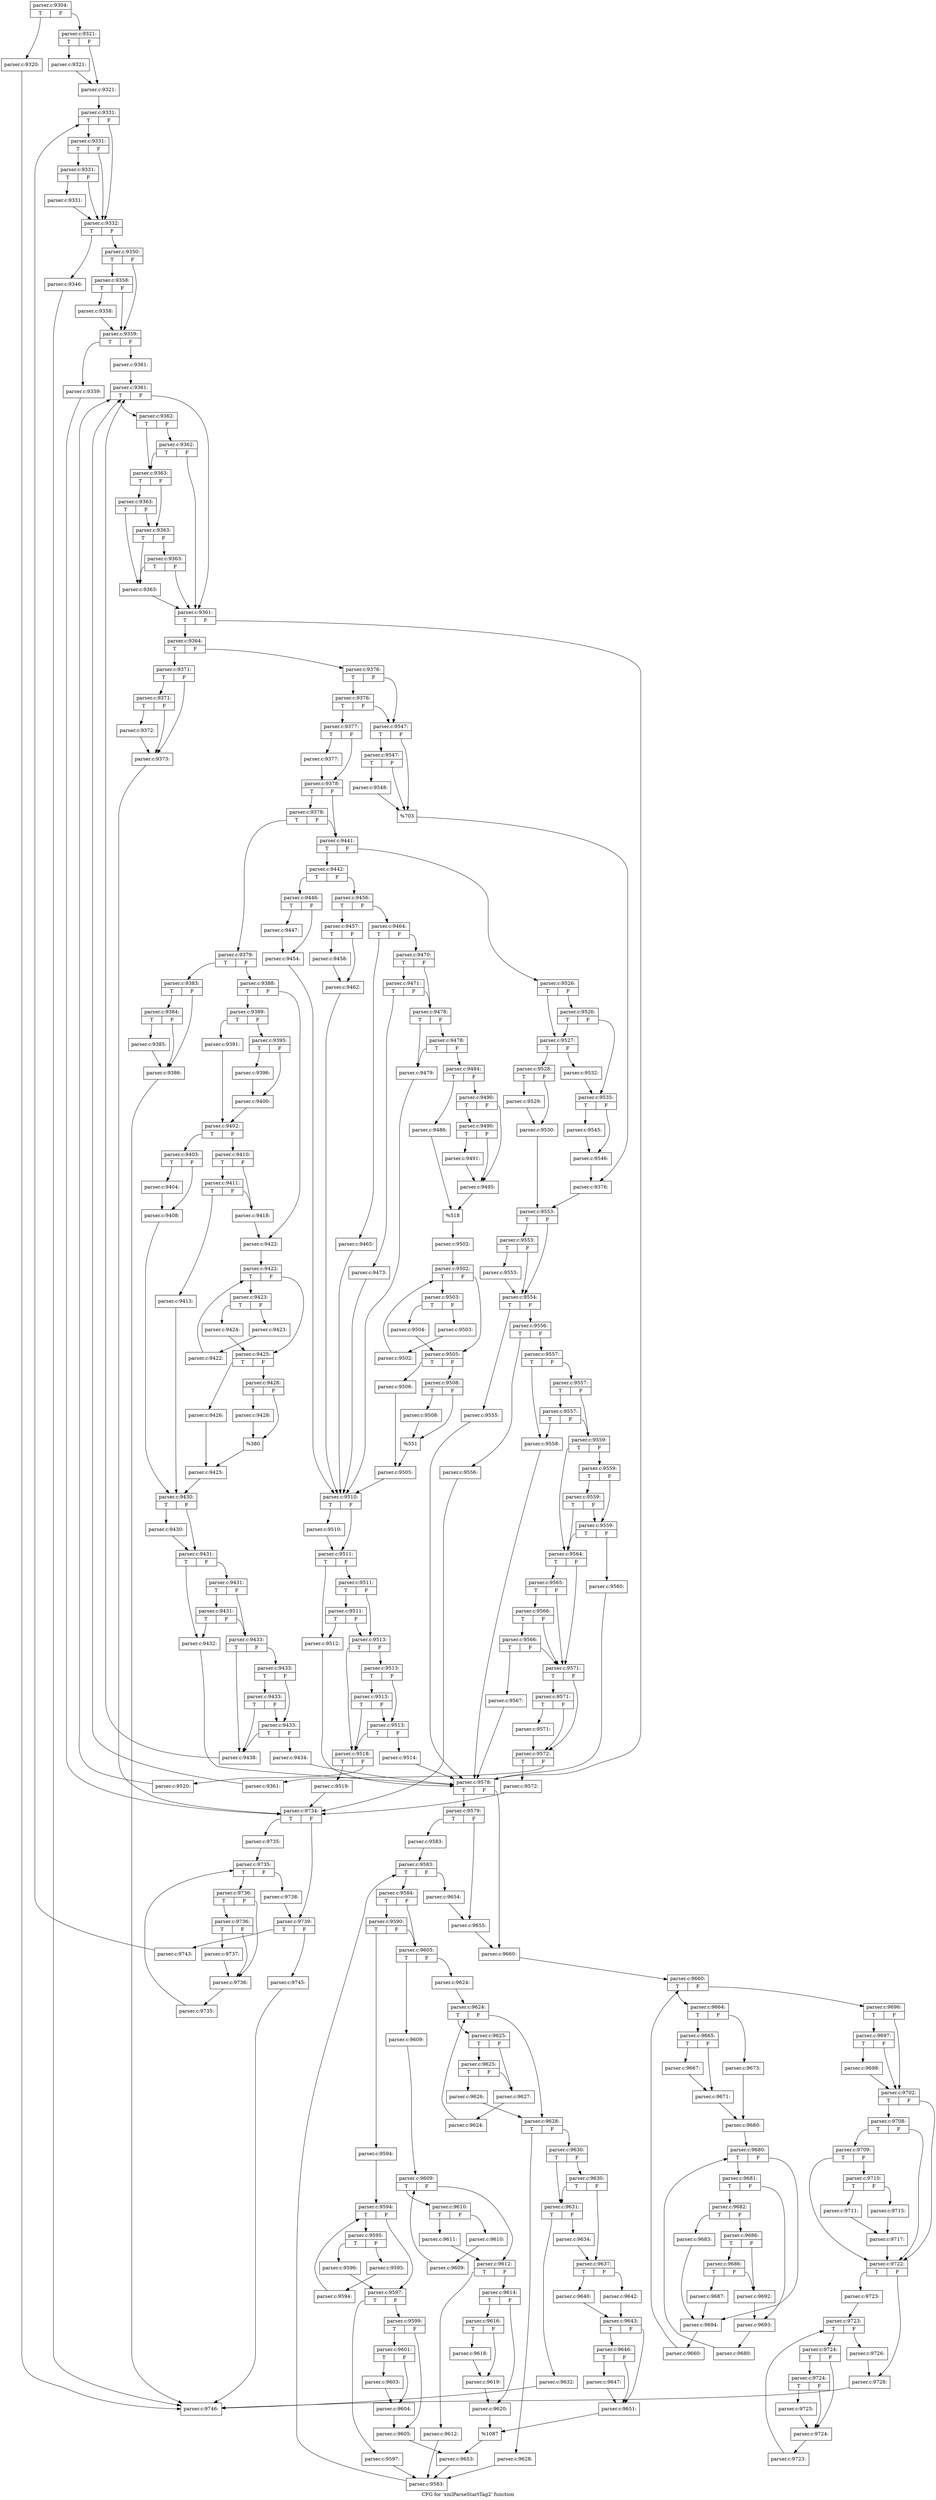 digraph "CFG for 'xmlParseStartTag2' function" {
	label="CFG for 'xmlParseStartTag2' function";

	Node0x4c728c0 [shape=record,label="{parser.c:9304:|{<s0>T|<s1>F}}"];
	Node0x4c728c0:s0 -> Node0x4c7abd0;
	Node0x4c728c0:s1 -> Node0x4c7ac20;
	Node0x4c7abd0 [shape=record,label="{parser.c:9320:}"];
	Node0x4c7abd0 -> Node0x4c76090;
	Node0x4c7ac20 [shape=record,label="{parser.c:9321:|{<s0>T|<s1>F}}"];
	Node0x4c7ac20:s0 -> Node0x4c7bcb0;
	Node0x4c7ac20:s1 -> Node0x4c7bd00;
	Node0x4c7bcb0 [shape=record,label="{parser.c:9321:}"];
	Node0x4c7bcb0 -> Node0x4c7bd00;
	Node0x4c7bd00 [shape=record,label="{parser.c:9321:}"];
	Node0x4c7bd00 -> Node0x4c7cc20;
	Node0x4c7cc20 [shape=record,label="{parser.c:9331:|{<s0>T|<s1>F}}"];
	Node0x4c7cc20:s0 -> Node0x4c7ce60;
	Node0x4c7cc20:s1 -> Node0x4c7cd90;
	Node0x4c7ce60 [shape=record,label="{parser.c:9331:|{<s0>T|<s1>F}}"];
	Node0x4c7ce60:s0 -> Node0x4c7cde0;
	Node0x4c7ce60:s1 -> Node0x4c7cd90;
	Node0x4c7cde0 [shape=record,label="{parser.c:9331:|{<s0>T|<s1>F}}"];
	Node0x4c7cde0:s0 -> Node0x4c7cd40;
	Node0x4c7cde0:s1 -> Node0x4c7cd90;
	Node0x4c7cd40 [shape=record,label="{parser.c:9331:}"];
	Node0x4c7cd40 -> Node0x4c7cd90;
	Node0x4c7cd90 [shape=record,label="{parser.c:9332:|{<s0>T|<s1>F}}"];
	Node0x4c7cd90:s0 -> Node0x4c80550;
	Node0x4c7cd90:s1 -> Node0x4c80880;
	Node0x4c80550 [shape=record,label="{parser.c:9346:}"];
	Node0x4c80550 -> Node0x4c76090;
	Node0x4c80880 [shape=record,label="{parser.c:9350:|{<s0>T|<s1>F}}"];
	Node0x4c80880:s0 -> Node0x4c81ae0;
	Node0x4c80880:s1 -> Node0x4c81a90;
	Node0x4c81ae0 [shape=record,label="{parser.c:9358:|{<s0>T|<s1>F}}"];
	Node0x4c81ae0:s0 -> Node0x4c81a40;
	Node0x4c81ae0:s1 -> Node0x4c81a90;
	Node0x4c81a40 [shape=record,label="{parser.c:9358:}"];
	Node0x4c81a40 -> Node0x4c81a90;
	Node0x4c81a90 [shape=record,label="{parser.c:9359:|{<s0>T|<s1>F}}"];
	Node0x4c81a90:s0 -> Node0x4c82690;
	Node0x4c81a90:s1 -> Node0x4c826e0;
	Node0x4c82690 [shape=record,label="{parser.c:9359:}"];
	Node0x4c82690 -> Node0x4c82c80;
	Node0x4c826e0 [shape=record,label="{parser.c:9361:}"];
	Node0x4c826e0 -> Node0x4c82d30;
	Node0x4c82d30 [shape=record,label="{parser.c:9361:|{<s0>T|<s1>F}}"];
	Node0x4c82d30:s0 -> Node0x4c830b0;
	Node0x4c82d30:s1 -> Node0x4c82f90;
	Node0x4c830b0 [shape=record,label="{parser.c:9362:|{<s0>T|<s1>F}}"];
	Node0x4c830b0:s0 -> Node0x4c83030;
	Node0x4c830b0:s1 -> Node0x4c835d0;
	Node0x4c835d0 [shape=record,label="{parser.c:9362:|{<s0>T|<s1>F}}"];
	Node0x4c835d0:s0 -> Node0x4c83030;
	Node0x4c835d0:s1 -> Node0x4c82f90;
	Node0x4c83030 [shape=record,label="{parser.c:9363:|{<s0>T|<s1>F}}"];
	Node0x4c83030:s0 -> Node0x4c840b0;
	Node0x4c83030:s1 -> Node0x4c84060;
	Node0x4c840b0 [shape=record,label="{parser.c:9363:|{<s0>T|<s1>F}}"];
	Node0x4c840b0:s0 -> Node0x4c82fe0;
	Node0x4c840b0:s1 -> Node0x4c84060;
	Node0x4c84060 [shape=record,label="{parser.c:9363:|{<s0>T|<s1>F}}"];
	Node0x4c84060:s0 -> Node0x4c82fe0;
	Node0x4c84060:s1 -> Node0x4c83fe0;
	Node0x4c83fe0 [shape=record,label="{parser.c:9363:|{<s0>T|<s1>F}}"];
	Node0x4c83fe0:s0 -> Node0x4c82fe0;
	Node0x4c83fe0:s1 -> Node0x4c82f90;
	Node0x4c82fe0 [shape=record,label="{parser.c:9363:}"];
	Node0x4c82fe0 -> Node0x4c82f90;
	Node0x4c82f90 [shape=record,label="{parser.c:9361:|{<s0>T|<s1>F}}"];
	Node0x4c82f90:s0 -> Node0x4c851c0;
	Node0x4c82f90:s1 -> Node0x4c82f10;
	Node0x4c851c0 [shape=record,label="{parser.c:9364:|{<s0>T|<s1>F}}"];
	Node0x4c851c0:s0 -> Node0x4c872a0;
	Node0x4c851c0:s1 -> Node0x4c87250;
	Node0x4c872a0 [shape=record,label="{parser.c:9371:|{<s0>T|<s1>F}}"];
	Node0x4c872a0:s0 -> Node0x4c87a20;
	Node0x4c872a0:s1 -> Node0x4c879d0;
	Node0x4c87a20 [shape=record,label="{parser.c:9371:|{<s0>T|<s1>F}}"];
	Node0x4c87a20:s0 -> Node0x4c87980;
	Node0x4c87a20:s1 -> Node0x4c879d0;
	Node0x4c87980 [shape=record,label="{parser.c:9372:}"];
	Node0x4c87980 -> Node0x4c879d0;
	Node0x4c879d0 [shape=record,label="{parser.c:9373:}"];
	Node0x4c879d0 -> Node0x4c82c80;
	Node0x4c87250 [shape=record,label="{parser.c:9376:|{<s0>T|<s1>F}}"];
	Node0x4c87250:s0 -> Node0x4c884a0;
	Node0x4c87250:s1 -> Node0x4c88450;
	Node0x4c884a0 [shape=record,label="{parser.c:9376:|{<s0>T|<s1>F}}"];
	Node0x4c884a0:s0 -> Node0x4c883b0;
	Node0x4c884a0:s1 -> Node0x4c88450;
	Node0x4c883b0 [shape=record,label="{parser.c:9377:|{<s0>T|<s1>F}}"];
	Node0x4c883b0:s0 -> Node0x4c88a10;
	Node0x4c883b0:s1 -> Node0x4c88a60;
	Node0x4c88a10 [shape=record,label="{parser.c:9377:}"];
	Node0x4c88a10 -> Node0x4c88a60;
	Node0x4c88a60 [shape=record,label="{parser.c:9378:|{<s0>T|<s1>F}}"];
	Node0x4c88a60:s0 -> Node0x4c89010;
	Node0x4c88a60:s1 -> Node0x4c88fc0;
	Node0x4c89010 [shape=record,label="{parser.c:9378:|{<s0>T|<s1>F}}"];
	Node0x4c89010:s0 -> Node0x4c88f70;
	Node0x4c89010:s1 -> Node0x4c88fc0;
	Node0x4c88f70 [shape=record,label="{parser.c:9379:|{<s0>T|<s1>F}}"];
	Node0x4c88f70:s0 -> Node0x4c8a030;
	Node0x4c88f70:s1 -> Node0x4c8a080;
	Node0x4c8a030 [shape=record,label="{parser.c:9383:|{<s0>T|<s1>F}}"];
	Node0x4c8a030:s0 -> Node0x4c8a730;
	Node0x4c8a030:s1 -> Node0x4c8a6e0;
	Node0x4c8a730 [shape=record,label="{parser.c:9384:|{<s0>T|<s1>F}}"];
	Node0x4c8a730:s0 -> Node0x4c8a690;
	Node0x4c8a730:s1 -> Node0x4c8a6e0;
	Node0x4c8a690 [shape=record,label="{parser.c:9385:}"];
	Node0x4c8a690 -> Node0x4c8a6e0;
	Node0x4c8a6e0 [shape=record,label="{parser.c:9386:}"];
	Node0x4c8a6e0 -> Node0x4c76090;
	Node0x4c8a080 [shape=record,label="{parser.c:9388:|{<s0>T|<s1>F}}"];
	Node0x4c8a080:s0 -> Node0x4c8b050;
	Node0x4c8a080:s1 -> Node0x4c8b0a0;
	Node0x4c8b050 [shape=record,label="{parser.c:9389:|{<s0>T|<s1>F}}"];
	Node0x4c8b050:s0 -> Node0x4c8b6d0;
	Node0x4c8b050:s1 -> Node0x4c8b770;
	Node0x4c8b6d0 [shape=record,label="{parser.c:9391:}"];
	Node0x4c8b6d0 -> Node0x4c8b720;
	Node0x4c8b770 [shape=record,label="{parser.c:9395:|{<s0>T|<s1>F}}"];
	Node0x4c8b770:s0 -> Node0x4c8bf80;
	Node0x4c8b770:s1 -> Node0x4c8bfd0;
	Node0x4c8bf80 [shape=record,label="{parser.c:9396:}"];
	Node0x4c8bf80 -> Node0x4c8bfd0;
	Node0x4c8bfd0 [shape=record,label="{parser.c:9400:}"];
	Node0x4c8bfd0 -> Node0x4c8b720;
	Node0x4c8b720 [shape=record,label="{parser.c:9402:|{<s0>T|<s1>F}}"];
	Node0x4c8b720:s0 -> Node0x4c86f70;
	Node0x4c8b720:s1 -> Node0x4c8cba0;
	Node0x4c86f70 [shape=record,label="{parser.c:9403:|{<s0>T|<s1>F}}"];
	Node0x4c86f70:s0 -> Node0x4c8ced0;
	Node0x4c86f70:s1 -> Node0x4c8d700;
	Node0x4c8ced0 [shape=record,label="{parser.c:9404:}"];
	Node0x4c8ced0 -> Node0x4c8d700;
	Node0x4c8d700 [shape=record,label="{parser.c:9408:}"];
	Node0x4c8d700 -> Node0x4c8a1c0;
	Node0x4c8cba0 [shape=record,label="{parser.c:9410:|{<s0>T|<s1>F}}"];
	Node0x4c8cba0:s0 -> Node0x4c8ca70;
	Node0x4c8cba0:s1 -> Node0x4c8cce0;
	Node0x4c8ca70 [shape=record,label="{parser.c:9411:|{<s0>T|<s1>F}}"];
	Node0x4c8ca70:s0 -> Node0x4c8cc90;
	Node0x4c8ca70:s1 -> Node0x4c8cce0;
	Node0x4c8cc90 [shape=record,label="{parser.c:9413:}"];
	Node0x4c8cc90 -> Node0x4c8a1c0;
	Node0x4c8cce0 [shape=record,label="{parser.c:9418:}"];
	Node0x4c8cce0 -> Node0x4c8b0a0;
	Node0x4c8b0a0 [shape=record,label="{parser.c:9422:}"];
	Node0x4c8b0a0 -> Node0x4c8ef50;
	Node0x4c8ef50 [shape=record,label="{parser.c:9422:|{<s0>T|<s1>F}}"];
	Node0x4c8ef50:s0 -> Node0x4c8f230;
	Node0x4c8ef50:s1 -> Node0x4c8edb0;
	Node0x4c8f230 [shape=record,label="{parser.c:9423:|{<s0>T|<s1>F}}"];
	Node0x4c8f230:s0 -> Node0x4c8f560;
	Node0x4c8f230:s1 -> Node0x4c8f5b0;
	Node0x4c8f560 [shape=record,label="{parser.c:9424:}"];
	Node0x4c8f560 -> Node0x4c8edb0;
	Node0x4c8f5b0 [shape=record,label="{parser.c:9423:}"];
	Node0x4c8f5b0 -> Node0x4c8f1a0;
	Node0x4c8f1a0 [shape=record,label="{parser.c:9422:}"];
	Node0x4c8f1a0 -> Node0x4c8ef50;
	Node0x4c8edb0 [shape=record,label="{parser.c:9425:|{<s0>T|<s1>F}}"];
	Node0x4c8edb0:s0 -> Node0x4c901c0;
	Node0x4c8edb0:s1 -> Node0x4c90260;
	Node0x4c901c0 [shape=record,label="{parser.c:9426:}"];
	Node0x4c901c0 -> Node0x4c90210;
	Node0x4c90260 [shape=record,label="{parser.c:9428:|{<s0>T|<s1>F}}"];
	Node0x4c90260:s0 -> Node0x4c90850;
	Node0x4c90260:s1 -> Node0x4c908a0;
	Node0x4c90850 [shape=record,label="{parser.c:9428:}"];
	Node0x4c90850 -> Node0x4c908a0;
	Node0x4c908a0 [shape=record,label="{%380}"];
	Node0x4c908a0 -> Node0x4c90210;
	Node0x4c90210 [shape=record,label="{parser.c:9425:}"];
	Node0x4c90210 -> Node0x4c8a1c0;
	Node0x4c8a1c0 [shape=record,label="{parser.c:9430:|{<s0>T|<s1>F}}"];
	Node0x4c8a1c0:s0 -> Node0x4c91080;
	Node0x4c8a1c0:s1 -> Node0x4c910d0;
	Node0x4c91080 [shape=record,label="{parser.c:9430:}"];
	Node0x4c91080 -> Node0x4c910d0;
	Node0x4c910d0 [shape=record,label="{parser.c:9431:|{<s0>T|<s1>F}}"];
	Node0x4c910d0:s0 -> Node0x4c91600;
	Node0x4c910d0:s1 -> Node0x4c916a0;
	Node0x4c916a0 [shape=record,label="{parser.c:9431:|{<s0>T|<s1>F}}"];
	Node0x4c916a0:s0 -> Node0x4c91c40;
	Node0x4c916a0:s1 -> Node0x4c91650;
	Node0x4c91c40 [shape=record,label="{parser.c:9431:|{<s0>T|<s1>F}}"];
	Node0x4c91c40:s0 -> Node0x4c91600;
	Node0x4c91c40:s1 -> Node0x4c91650;
	Node0x4c91600 [shape=record,label="{parser.c:9432:}"];
	Node0x4c91600 -> Node0x4c82f10;
	Node0x4c91650 [shape=record,label="{parser.c:9433:|{<s0>T|<s1>F}}"];
	Node0x4c91650:s0 -> Node0x4c92850;
	Node0x4c91650:s1 -> Node0x4c92920;
	Node0x4c92920 [shape=record,label="{parser.c:9433:|{<s0>T|<s1>F}}"];
	Node0x4c92920:s0 -> Node0x4c92e00;
	Node0x4c92920:s1 -> Node0x4c928a0;
	Node0x4c92e00 [shape=record,label="{parser.c:9433:|{<s0>T|<s1>F}}"];
	Node0x4c92e00:s0 -> Node0x4c92850;
	Node0x4c92e00:s1 -> Node0x4c928a0;
	Node0x4c928a0 [shape=record,label="{parser.c:9433:|{<s0>T|<s1>F}}"];
	Node0x4c928a0:s0 -> Node0x4c92850;
	Node0x4c928a0:s1 -> Node0x4c92800;
	Node0x4c92800 [shape=record,label="{parser.c:9434:}"];
	Node0x4c92800 -> Node0x4c82f10;
	Node0x4c92850 [shape=record,label="{parser.c:9438:}"];
	Node0x4c92850 -> Node0x4c82d30;
	Node0x4c88fc0 [shape=record,label="{parser.c:9441:|{<s0>T|<s1>F}}"];
	Node0x4c88fc0:s0 -> Node0x4c940a0;
	Node0x4c88fc0:s1 -> Node0x4c940f0;
	Node0x4c940a0 [shape=record,label="{parser.c:9442:|{<s0>T|<s1>F}}"];
	Node0x4c940a0:s0 -> Node0x4c94fd0;
	Node0x4c940a0:s1 -> Node0x4c95020;
	Node0x4c94fd0 [shape=record,label="{parser.c:9446:|{<s0>T|<s1>F}}"];
	Node0x4c94fd0:s0 -> Node0x4c95570;
	Node0x4c94fd0:s1 -> Node0x4c955c0;
	Node0x4c95570 [shape=record,label="{parser.c:9447:}"];
	Node0x4c95570 -> Node0x4c955c0;
	Node0x4c955c0 [shape=record,label="{parser.c:9454:}"];
	Node0x4c955c0 -> Node0x4c95f40;
	Node0x4c95020 [shape=record,label="{parser.c:9456:|{<s0>T|<s1>F}}"];
	Node0x4c95020:s0 -> Node0x4c96120;
	Node0x4c95020:s1 -> Node0x4c96170;
	Node0x4c96120 [shape=record,label="{parser.c:9457:|{<s0>T|<s1>F}}"];
	Node0x4c96120:s0 -> Node0x4c966c0;
	Node0x4c96120:s1 -> Node0x4c96710;
	Node0x4c966c0 [shape=record,label="{parser.c:9458:}"];
	Node0x4c966c0 -> Node0x4c96710;
	Node0x4c96710 [shape=record,label="{parser.c:9462:}"];
	Node0x4c96710 -> Node0x4c95f40;
	Node0x4c96170 [shape=record,label="{parser.c:9464:|{<s0>T|<s1>F}}"];
	Node0x4c96170:s0 -> Node0x4c97220;
	Node0x4c96170:s1 -> Node0x4c97270;
	Node0x4c97220 [shape=record,label="{parser.c:9465:}"];
	Node0x4c97220 -> Node0x4c95f40;
	Node0x4c97270 [shape=record,label="{parser.c:9470:|{<s0>T|<s1>F}}"];
	Node0x4c97270:s0 -> Node0x4c97d90;
	Node0x4c97270:s1 -> Node0x4c97d40;
	Node0x4c97d90 [shape=record,label="{parser.c:9471:|{<s0>T|<s1>F}}"];
	Node0x4c97d90:s0 -> Node0x4c97cf0;
	Node0x4c97d90:s1 -> Node0x4c97d40;
	Node0x4c97cf0 [shape=record,label="{parser.c:9473:}"];
	Node0x4c97cf0 -> Node0x4c95f40;
	Node0x4c97d40 [shape=record,label="{parser.c:9478:|{<s0>T|<s1>F}}"];
	Node0x4c97d40:s0 -> Node0x4c98860;
	Node0x4c97d40:s1 -> Node0x4c98950;
	Node0x4c98950 [shape=record,label="{parser.c:9478:|{<s0>T|<s1>F}}"];
	Node0x4c98950:s0 -> Node0x4c98860;
	Node0x4c98950:s1 -> Node0x4c98900;
	Node0x4c98860 [shape=record,label="{parser.c:9479:}"];
	Node0x4c98860 -> Node0x4c95f40;
	Node0x4c98900 [shape=record,label="{parser.c:9484:|{<s0>T|<s1>F}}"];
	Node0x4c98900:s0 -> Node0x4c998f0;
	Node0x4c98900:s1 -> Node0x4c99990;
	Node0x4c998f0 [shape=record,label="{parser.c:9486:}"];
	Node0x4c998f0 -> Node0x4c99940;
	Node0x4c99990 [shape=record,label="{parser.c:9490:|{<s0>T|<s1>F}}"];
	Node0x4c99990:s0 -> Node0x4c9a3e0;
	Node0x4c99990:s1 -> Node0x4c9a390;
	Node0x4c9a3e0 [shape=record,label="{parser.c:9490:|{<s0>T|<s1>F}}"];
	Node0x4c9a3e0:s0 -> Node0x4c9a340;
	Node0x4c9a3e0:s1 -> Node0x4c9a390;
	Node0x4c9a340 [shape=record,label="{parser.c:9491:}"];
	Node0x4c9a340 -> Node0x4c9a390;
	Node0x4c9a390 [shape=record,label="{parser.c:9495:}"];
	Node0x4c9a390 -> Node0x4c99940;
	Node0x4c99940 [shape=record,label="{%518}"];
	Node0x4c99940 -> Node0x4c988b0;
	Node0x4c988b0 [shape=record,label="{parser.c:9502:}"];
	Node0x4c988b0 -> Node0x4c9b670;
	Node0x4c9b670 [shape=record,label="{parser.c:9502:|{<s0>T|<s1>F}}"];
	Node0x4c9b670:s0 -> Node0x4c9b950;
	Node0x4c9b670:s1 -> Node0x4c9b4d0;
	Node0x4c9b950 [shape=record,label="{parser.c:9503:|{<s0>T|<s1>F}}"];
	Node0x4c9b950:s0 -> Node0x4c9bc80;
	Node0x4c9b950:s1 -> Node0x4c9bcd0;
	Node0x4c9bc80 [shape=record,label="{parser.c:9504:}"];
	Node0x4c9bc80 -> Node0x4c9b4d0;
	Node0x4c9bcd0 [shape=record,label="{parser.c:9503:}"];
	Node0x4c9bcd0 -> Node0x4c9b8c0;
	Node0x4c9b8c0 [shape=record,label="{parser.c:9502:}"];
	Node0x4c9b8c0 -> Node0x4c9b670;
	Node0x4c9b4d0 [shape=record,label="{parser.c:9505:|{<s0>T|<s1>F}}"];
	Node0x4c9b4d0:s0 -> Node0x4c9c940;
	Node0x4c9b4d0:s1 -> Node0x4c9c9e0;
	Node0x4c9c940 [shape=record,label="{parser.c:9506:}"];
	Node0x4c9c940 -> Node0x4c9c990;
	Node0x4c9c9e0 [shape=record,label="{parser.c:9508:|{<s0>T|<s1>F}}"];
	Node0x4c9c9e0:s0 -> Node0x4c9d030;
	Node0x4c9c9e0:s1 -> Node0x4c9d080;
	Node0x4c9d030 [shape=record,label="{parser.c:9508:}"];
	Node0x4c9d030 -> Node0x4c9d080;
	Node0x4c9d080 [shape=record,label="{%551}"];
	Node0x4c9d080 -> Node0x4c9c990;
	Node0x4c9c990 [shape=record,label="{parser.c:9505:}"];
	Node0x4c9c990 -> Node0x4c95f40;
	Node0x4c95f40 [shape=record,label="{parser.c:9510:|{<s0>T|<s1>F}}"];
	Node0x4c95f40:s0 -> Node0x4c9d8c0;
	Node0x4c95f40:s1 -> Node0x4c9d910;
	Node0x4c9d8c0 [shape=record,label="{parser.c:9510:}"];
	Node0x4c9d8c0 -> Node0x4c9d910;
	Node0x4c9d910 [shape=record,label="{parser.c:9511:|{<s0>T|<s1>F}}"];
	Node0x4c9d910:s0 -> Node0x4c9de40;
	Node0x4c9d910:s1 -> Node0x4c9dee0;
	Node0x4c9dee0 [shape=record,label="{parser.c:9511:|{<s0>T|<s1>F}}"];
	Node0x4c9dee0:s0 -> Node0x4c9e480;
	Node0x4c9dee0:s1 -> Node0x4c9de90;
	Node0x4c9e480 [shape=record,label="{parser.c:9511:|{<s0>T|<s1>F}}"];
	Node0x4c9e480:s0 -> Node0x4c9de40;
	Node0x4c9e480:s1 -> Node0x4c9de90;
	Node0x4c9de40 [shape=record,label="{parser.c:9512:}"];
	Node0x4c9de40 -> Node0x4c82f10;
	Node0x4c9de90 [shape=record,label="{parser.c:9513:|{<s0>T|<s1>F}}"];
	Node0x4c9de90:s0 -> Node0x4c9f090;
	Node0x4c9de90:s1 -> Node0x4c9f160;
	Node0x4c9f160 [shape=record,label="{parser.c:9513:|{<s0>T|<s1>F}}"];
	Node0x4c9f160:s0 -> Node0x4c9f640;
	Node0x4c9f160:s1 -> Node0x4c9f0e0;
	Node0x4c9f640 [shape=record,label="{parser.c:9513:|{<s0>T|<s1>F}}"];
	Node0x4c9f640:s0 -> Node0x4c9f090;
	Node0x4c9f640:s1 -> Node0x4c9f0e0;
	Node0x4c9f0e0 [shape=record,label="{parser.c:9513:|{<s0>T|<s1>F}}"];
	Node0x4c9f0e0:s0 -> Node0x4c9f090;
	Node0x4c9f0e0:s1 -> Node0x4c9f040;
	Node0x4c9f040 [shape=record,label="{parser.c:9514:}"];
	Node0x4c9f040 -> Node0x4c82f10;
	Node0x4c9f090 [shape=record,label="{parser.c:9518:|{<s0>T|<s1>F}}"];
	Node0x4c9f090:s0 -> Node0x4ca07f0;
	Node0x4c9f090:s1 -> Node0x4ca0840;
	Node0x4ca07f0 [shape=record,label="{parser.c:9519:}"];
	Node0x4ca07f0 -> Node0x4c82c80;
	Node0x4ca0840 [shape=record,label="{parser.c:9520:}"];
	Node0x4ca0840 -> Node0x4c82d30;
	Node0x4c940f0 [shape=record,label="{parser.c:9526:|{<s0>T|<s1>F}}"];
	Node0x4c940f0:s0 -> Node0x4ca0fd0;
	Node0x4c940f0:s1 -> Node0x4ca1070;
	Node0x4ca1070 [shape=record,label="{parser.c:9526:|{<s0>T|<s1>F}}"];
	Node0x4ca1070:s0 -> Node0x4ca0fd0;
	Node0x4ca1070:s1 -> Node0x4ca1020;
	Node0x4ca0fd0 [shape=record,label="{parser.c:9527:|{<s0>T|<s1>F}}"];
	Node0x4ca0fd0:s0 -> Node0x4ca17a0;
	Node0x4ca0fd0:s1 -> Node0x4ca17f0;
	Node0x4ca17a0 [shape=record,label="{parser.c:9528:|{<s0>T|<s1>F}}"];
	Node0x4ca17a0:s0 -> Node0x4ca20b0;
	Node0x4ca17a0:s1 -> Node0x4ca23e0;
	Node0x4ca20b0 [shape=record,label="{parser.c:9529:}"];
	Node0x4ca20b0 -> Node0x4ca23e0;
	Node0x4ca23e0 [shape=record,label="{parser.c:9530:}"];
	Node0x4ca23e0 -> Node0x4ca2b10;
	Node0x4ca17f0 [shape=record,label="{parser.c:9532:}"];
	Node0x4ca17f0 -> Node0x4ca1020;
	Node0x4ca1020 [shape=record,label="{parser.c:9535:|{<s0>T|<s1>F}}"];
	Node0x4ca1020:s0 -> Node0x4ca5110;
	Node0x4ca1020:s1 -> Node0x4ca5160;
	Node0x4ca5110 [shape=record,label="{parser.c:9545:}"];
	Node0x4ca5110 -> Node0x4ca5160;
	Node0x4ca5160 [shape=record,label="{parser.c:9546:}"];
	Node0x4ca5160 -> Node0x4c88400;
	Node0x4c88450 [shape=record,label="{parser.c:9547:|{<s0>T|<s1>F}}"];
	Node0x4c88450:s0 -> Node0x4ca5740;
	Node0x4c88450:s1 -> Node0x4ca56f0;
	Node0x4ca5740 [shape=record,label="{parser.c:9547:|{<s0>T|<s1>F}}"];
	Node0x4ca5740:s0 -> Node0x4ca56a0;
	Node0x4ca5740:s1 -> Node0x4ca56f0;
	Node0x4ca56a0 [shape=record,label="{parser.c:9548:}"];
	Node0x4ca56a0 -> Node0x4ca56f0;
	Node0x4ca56f0 [shape=record,label="{%703}"];
	Node0x4ca56f0 -> Node0x4c88400;
	Node0x4c88400 [shape=record,label="{parser.c:9376:}"];
	Node0x4c88400 -> Node0x4ca2b10;
	Node0x4ca2b10 [shape=record,label="{parser.c:9553:|{<s0>T|<s1>F}}"];
	Node0x4ca2b10:s0 -> Node0x4ca62c0;
	Node0x4ca2b10:s1 -> Node0x4ca6270;
	Node0x4ca62c0 [shape=record,label="{parser.c:9553:|{<s0>T|<s1>F}}"];
	Node0x4ca62c0:s0 -> Node0x4ca6220;
	Node0x4ca62c0:s1 -> Node0x4ca6270;
	Node0x4ca6220 [shape=record,label="{parser.c:9553:}"];
	Node0x4ca6220 -> Node0x4ca6270;
	Node0x4ca6270 [shape=record,label="{parser.c:9554:|{<s0>T|<s1>F}}"];
	Node0x4ca6270:s0 -> Node0x4ca6e70;
	Node0x4ca6270:s1 -> Node0x4ca6ec0;
	Node0x4ca6e70 [shape=record,label="{parser.c:9555:}"];
	Node0x4ca6e70 -> Node0x4c82f10;
	Node0x4ca6ec0 [shape=record,label="{parser.c:9556:|{<s0>T|<s1>F}}"];
	Node0x4ca6ec0:s0 -> Node0x4ca7360;
	Node0x4ca6ec0:s1 -> Node0x4ca73b0;
	Node0x4ca7360 [shape=record,label="{parser.c:9556:}"];
	Node0x4ca7360 -> Node0x4c82c80;
	Node0x4ca73b0 [shape=record,label="{parser.c:9557:|{<s0>T|<s1>F}}"];
	Node0x4ca73b0:s0 -> Node0x4ca79e0;
	Node0x4ca73b0:s1 -> Node0x4ca7a80;
	Node0x4ca7a80 [shape=record,label="{parser.c:9557:|{<s0>T|<s1>F}}"];
	Node0x4ca7a80:s0 -> Node0x4ca8020;
	Node0x4ca7a80:s1 -> Node0x4ca7a30;
	Node0x4ca8020 [shape=record,label="{parser.c:9557:|{<s0>T|<s1>F}}"];
	Node0x4ca8020:s0 -> Node0x4ca79e0;
	Node0x4ca8020:s1 -> Node0x4ca7a30;
	Node0x4ca79e0 [shape=record,label="{parser.c:9558:}"];
	Node0x4ca79e0 -> Node0x4c82f10;
	Node0x4ca7a30 [shape=record,label="{parser.c:9559:|{<s0>T|<s1>F}}"];
	Node0x4ca7a30:s0 -> Node0x4ca8bf0;
	Node0x4ca7a30:s1 -> Node0x4ca8cc0;
	Node0x4ca8cc0 [shape=record,label="{parser.c:9559:|{<s0>T|<s1>F}}"];
	Node0x4ca8cc0:s0 -> Node0x4ca91a0;
	Node0x4ca8cc0:s1 -> Node0x4ca8c40;
	Node0x4ca91a0 [shape=record,label="{parser.c:9559:|{<s0>T|<s1>F}}"];
	Node0x4ca91a0:s0 -> Node0x4ca8bf0;
	Node0x4ca91a0:s1 -> Node0x4ca8c40;
	Node0x4ca8c40 [shape=record,label="{parser.c:9559:|{<s0>T|<s1>F}}"];
	Node0x4ca8c40:s0 -> Node0x4ca8bf0;
	Node0x4ca8c40:s1 -> Node0x4ca8ba0;
	Node0x4ca8ba0 [shape=record,label="{parser.c:9560:}"];
	Node0x4ca8ba0 -> Node0x4c82f10;
	Node0x4ca8bf0 [shape=record,label="{parser.c:9564:|{<s0>T|<s1>F}}"];
	Node0x4ca8bf0:s0 -> Node0x4caa470;
	Node0x4ca8bf0:s1 -> Node0x4caa320;
	Node0x4caa470 [shape=record,label="{parser.c:9565:|{<s0>T|<s1>F}}"];
	Node0x4caa470:s0 -> Node0x4caa3f0;
	Node0x4caa470:s1 -> Node0x4caa320;
	Node0x4caa3f0 [shape=record,label="{parser.c:9566:|{<s0>T|<s1>F}}"];
	Node0x4caa3f0:s0 -> Node0x4caa370;
	Node0x4caa3f0:s1 -> Node0x4caa320;
	Node0x4caa370 [shape=record,label="{parser.c:9566:|{<s0>T|<s1>F}}"];
	Node0x4caa370:s0 -> Node0x4caa2d0;
	Node0x4caa370:s1 -> Node0x4caa320;
	Node0x4caa2d0 [shape=record,label="{parser.c:9567:}"];
	Node0x4caa2d0 -> Node0x4c82f10;
	Node0x4caa320 [shape=record,label="{parser.c:9571:|{<s0>T|<s1>F}}"];
	Node0x4caa320:s0 -> Node0x4cab6a0;
	Node0x4caa320:s1 -> Node0x4cab650;
	Node0x4cab6a0 [shape=record,label="{parser.c:9571:|{<s0>T|<s1>F}}"];
	Node0x4cab6a0:s0 -> Node0x4cab600;
	Node0x4cab6a0:s1 -> Node0x4cab650;
	Node0x4cab600 [shape=record,label="{parser.c:9571:}"];
	Node0x4cab600 -> Node0x4cab650;
	Node0x4cab650 [shape=record,label="{parser.c:9572:|{<s0>T|<s1>F}}"];
	Node0x4cab650:s0 -> Node0x4cac250;
	Node0x4cab650:s1 -> Node0x4cac2a0;
	Node0x4cac250 [shape=record,label="{parser.c:9572:}"];
	Node0x4cac250 -> Node0x4c82c80;
	Node0x4cac2a0 [shape=record,label="{parser.c:9361:}"];
	Node0x4cac2a0 -> Node0x4c82d30;
	Node0x4c82f10 [shape=record,label="{parser.c:9578:|{<s0>T|<s1>F}}"];
	Node0x4c82f10:s0 -> Node0x4cac960;
	Node0x4c82f10:s1 -> Node0x4cac9b0;
	Node0x4cac960 [shape=record,label="{parser.c:9579:|{<s0>T|<s1>F}}"];
	Node0x4cac960:s0 -> Node0x4cad530;
	Node0x4cac960:s1 -> Node0x4cad580;
	Node0x4cad530 [shape=record,label="{parser.c:9583:}"];
	Node0x4cad530 -> Node0x4cada60;
	Node0x4cada60 [shape=record,label="{parser.c:9583:|{<s0>T|<s1>F}}"];
	Node0x4cada60:s0 -> Node0x4cadc60;
	Node0x4cada60:s1 -> Node0x4cad900;
	Node0x4cadc60 [shape=record,label="{parser.c:9584:|{<s0>T|<s1>F}}"];
	Node0x4cadc60:s0 -> Node0x4caebc0;
	Node0x4cadc60:s1 -> Node0x4caeb70;
	Node0x4caebc0 [shape=record,label="{parser.c:9590:|{<s0>T|<s1>F}}"];
	Node0x4caebc0:s0 -> Node0x4caead0;
	Node0x4caebc0:s1 -> Node0x4caeb70;
	Node0x4caead0 [shape=record,label="{parser.c:9594:}"];
	Node0x4caead0 -> Node0x4caf480;
	Node0x4caf480 [shape=record,label="{parser.c:9594:|{<s0>T|<s1>F}}"];
	Node0x4caf480:s0 -> Node0x4caf700;
	Node0x4caf480:s1 -> Node0x4caf2e0;
	Node0x4caf700 [shape=record,label="{parser.c:9595:|{<s0>T|<s1>F}}"];
	Node0x4caf700:s0 -> Node0x4cafa30;
	Node0x4caf700:s1 -> Node0x4cafa80;
	Node0x4cafa30 [shape=record,label="{parser.c:9596:}"];
	Node0x4cafa30 -> Node0x4caf2e0;
	Node0x4cafa80 [shape=record,label="{parser.c:9595:}"];
	Node0x4cafa80 -> Node0x4caf670;
	Node0x4caf670 [shape=record,label="{parser.c:9594:}"];
	Node0x4caf670 -> Node0x4caf480;
	Node0x4caf2e0 [shape=record,label="{parser.c:9597:|{<s0>T|<s1>F}}"];
	Node0x4caf2e0:s0 -> Node0x4cb0690;
	Node0x4caf2e0:s1 -> Node0x4cb06e0;
	Node0x4cb0690 [shape=record,label="{parser.c:9597:}"];
	Node0x4cb0690 -> Node0x4cadc10;
	Node0x4cb06e0 [shape=record,label="{parser.c:9599:|{<s0>T|<s1>F}}"];
	Node0x4cb06e0:s0 -> Node0x4cb0d60;
	Node0x4cb06e0:s1 -> Node0x4cb0db0;
	Node0x4cb0d60 [shape=record,label="{parser.c:9601:|{<s0>T|<s1>F}}"];
	Node0x4cb0d60:s0 -> Node0x4cb1650;
	Node0x4cb0d60:s1 -> Node0x4cb16a0;
	Node0x4cb1650 [shape=record,label="{parser.c:9603:}"];
	Node0x4cb1650 -> Node0x4cb16a0;
	Node0x4cb16a0 [shape=record,label="{parser.c:9604:}"];
	Node0x4cb16a0 -> Node0x4cb0db0;
	Node0x4cb0db0 [shape=record,label="{parser.c:9605:}"];
	Node0x4cb0db0 -> Node0x4caeb20;
	Node0x4caeb70 [shape=record,label="{parser.c:9605:|{<s0>T|<s1>F}}"];
	Node0x4caeb70:s0 -> Node0x4cb2390;
	Node0x4caeb70:s1 -> Node0x4cb2430;
	Node0x4cb2390 [shape=record,label="{parser.c:9609:}"];
	Node0x4cb2390 -> Node0x4cb2ab0;
	Node0x4cb2ab0 [shape=record,label="{parser.c:9609:|{<s0>T|<s1>F}}"];
	Node0x4cb2ab0:s0 -> Node0x4cb2d30;
	Node0x4cb2ab0:s1 -> Node0x4cb2910;
	Node0x4cb2d30 [shape=record,label="{parser.c:9610:|{<s0>T|<s1>F}}"];
	Node0x4cb2d30:s0 -> Node0x4cb3060;
	Node0x4cb2d30:s1 -> Node0x4cb30b0;
	Node0x4cb3060 [shape=record,label="{parser.c:9611:}"];
	Node0x4cb3060 -> Node0x4cb2910;
	Node0x4cb30b0 [shape=record,label="{parser.c:9610:}"];
	Node0x4cb30b0 -> Node0x4cb2ca0;
	Node0x4cb2ca0 [shape=record,label="{parser.c:9609:}"];
	Node0x4cb2ca0 -> Node0x4cb2ab0;
	Node0x4cb2910 [shape=record,label="{parser.c:9612:|{<s0>T|<s1>F}}"];
	Node0x4cb2910:s0 -> Node0x4cb3d20;
	Node0x4cb2910:s1 -> Node0x4cb3d70;
	Node0x4cb3d20 [shape=record,label="{parser.c:9612:}"];
	Node0x4cb3d20 -> Node0x4cadc10;
	Node0x4cb3d70 [shape=record,label="{parser.c:9614:|{<s0>T|<s1>F}}"];
	Node0x4cb3d70:s0 -> Node0x4cb4450;
	Node0x4cb3d70:s1 -> Node0x4cb44a0;
	Node0x4cb4450 [shape=record,label="{parser.c:9616:|{<s0>T|<s1>F}}"];
	Node0x4cb4450:s0 -> Node0x4cb4ac0;
	Node0x4cb4450:s1 -> Node0x4cb4b10;
	Node0x4cb4ac0 [shape=record,label="{parser.c:9618:}"];
	Node0x4cb4ac0 -> Node0x4cb4b10;
	Node0x4cb4b10 [shape=record,label="{parser.c:9619:}"];
	Node0x4cb4b10 -> Node0x4cb44a0;
	Node0x4cb44a0 [shape=record,label="{parser.c:9620:}"];
	Node0x4cb44a0 -> Node0x4cb23e0;
	Node0x4cb2430 [shape=record,label="{parser.c:9624:}"];
	Node0x4cb2430 -> Node0x4cb5a00;
	Node0x4cb5a00 [shape=record,label="{parser.c:9624:|{<s0>T|<s1>F}}"];
	Node0x4cb5a00:s0 -> Node0x4cb5ce0;
	Node0x4cb5a00:s1 -> Node0x4cb5860;
	Node0x4cb5ce0 [shape=record,label="{parser.c:9625:|{<s0>T|<s1>F}}"];
	Node0x4cb5ce0:s0 -> Node0x4cb6120;
	Node0x4cb5ce0:s1 -> Node0x4cb60d0;
	Node0x4cb6120 [shape=record,label="{parser.c:9625:|{<s0>T|<s1>F}}"];
	Node0x4cb6120:s0 -> Node0x4cb6080;
	Node0x4cb6120:s1 -> Node0x4cb60d0;
	Node0x4cb6080 [shape=record,label="{parser.c:9626:}"];
	Node0x4cb6080 -> Node0x4cb5860;
	Node0x4cb60d0 [shape=record,label="{parser.c:9627:}"];
	Node0x4cb60d0 -> Node0x4cb5c50;
	Node0x4cb5c50 [shape=record,label="{parser.c:9624:}"];
	Node0x4cb5c50 -> Node0x4cb5a00;
	Node0x4cb5860 [shape=record,label="{parser.c:9628:|{<s0>T|<s1>F}}"];
	Node0x4cb5860:s0 -> Node0x4cb6ef0;
	Node0x4cb5860:s1 -> Node0x4cb6f40;
	Node0x4cb6ef0 [shape=record,label="{parser.c:9628:}"];
	Node0x4cb6ef0 -> Node0x4cadc10;
	Node0x4cb6f40 [shape=record,label="{parser.c:9630:|{<s0>T|<s1>F}}"];
	Node0x4cb6f40:s0 -> Node0x4cb7350;
	Node0x4cb6f40:s1 -> Node0x4cb73f0;
	Node0x4cb73f0 [shape=record,label="{parser.c:9630:|{<s0>T|<s1>F}}"];
	Node0x4cb73f0:s0 -> Node0x4cb7350;
	Node0x4cb73f0:s1 -> Node0x4cb73a0;
	Node0x4cb7350 [shape=record,label="{parser.c:9631:|{<s0>T|<s1>F}}"];
	Node0x4cb7350:s0 -> Node0x4cb7b20;
	Node0x4cb7350:s1 -> Node0x4cb7b70;
	Node0x4cb7b20 [shape=record,label="{parser.c:9632:}"];
	Node0x4cb7b20 -> Node0x4c76090;
	Node0x4cb7b70 [shape=record,label="{parser.c:9634:}"];
	Node0x4cb7b70 -> Node0x4cb73a0;
	Node0x4cb73a0 [shape=record,label="{parser.c:9637:|{<s0>T|<s1>F}}"];
	Node0x4cb73a0:s0 -> Node0x4cb91e0;
	Node0x4cb73a0:s1 -> Node0x4cb9280;
	Node0x4cb91e0 [shape=record,label="{parser.c:9640:}"];
	Node0x4cb91e0 -> Node0x4cb9230;
	Node0x4cb9280 [shape=record,label="{parser.c:9642:}"];
	Node0x4cb9280 -> Node0x4cb9230;
	Node0x4cb9230 [shape=record,label="{parser.c:9643:|{<s0>T|<s1>F}}"];
	Node0x4cb9230:s0 -> Node0x4cbb300;
	Node0x4cb9230:s1 -> Node0x4cbb2b0;
	Node0x4cbb300 [shape=record,label="{parser.c:9646:|{<s0>T|<s1>F}}"];
	Node0x4cbb300:s0 -> Node0x4cbb260;
	Node0x4cbb300:s1 -> Node0x4cbb2b0;
	Node0x4cbb260 [shape=record,label="{parser.c:9647:}"];
	Node0x4cbb260 -> Node0x4cbb2b0;
	Node0x4cbb2b0 [shape=record,label="{parser.c:9651:}"];
	Node0x4cbb2b0 -> Node0x4cb23e0;
	Node0x4cb23e0 [shape=record,label="{%1087}"];
	Node0x4cb23e0 -> Node0x4caeb20;
	Node0x4caeb20 [shape=record,label="{parser.c:9653:}"];
	Node0x4caeb20 -> Node0x4cadc10;
	Node0x4cadc10 [shape=record,label="{parser.c:9583:}"];
	Node0x4cadc10 -> Node0x4cada60;
	Node0x4cad900 [shape=record,label="{parser.c:9654:}"];
	Node0x4cad900 -> Node0x4cad580;
	Node0x4cad580 [shape=record,label="{parser.c:9655:}"];
	Node0x4cad580 -> Node0x4cac9b0;
	Node0x4cac9b0 [shape=record,label="{parser.c:9660:}"];
	Node0x4cac9b0 -> Node0x4cbce30;
	Node0x4cbce30 [shape=record,label="{parser.c:9660:|{<s0>T|<s1>F}}"];
	Node0x4cbce30:s0 -> Node0x4cbd110;
	Node0x4cbce30:s1 -> Node0x4cbcc90;
	Node0x4cbd110 [shape=record,label="{parser.c:9664:|{<s0>T|<s1>F}}"];
	Node0x4cbd110:s0 -> Node0x4cbd4b0;
	Node0x4cbd110:s1 -> Node0x4cbd550;
	Node0x4cbd4b0 [shape=record,label="{parser.c:9665:|{<s0>T|<s1>F}}"];
	Node0x4cbd4b0:s0 -> Node0x4cbe020;
	Node0x4cbd4b0:s1 -> Node0x4cbe070;
	Node0x4cbe020 [shape=record,label="{parser.c:9667:}"];
	Node0x4cbe020 -> Node0x4cbe070;
	Node0x4cbe070 [shape=record,label="{parser.c:9671:}"];
	Node0x4cbe070 -> Node0x4cbd500;
	Node0x4cbd550 [shape=record,label="{parser.c:9673:}"];
	Node0x4cbd550 -> Node0x4cbd500;
	Node0x4cbd500 [shape=record,label="{parser.c:9680:}"];
	Node0x4cbd500 -> Node0x4cbf6f0;
	Node0x4cbf6f0 [shape=record,label="{parser.c:9680:|{<s0>T|<s1>F}}"];
	Node0x4cbf6f0:s0 -> Node0x4cbf9d0;
	Node0x4cbf6f0:s1 -> Node0x4cbf550;
	Node0x4cbf9d0 [shape=record,label="{parser.c:9681:|{<s0>T|<s1>F}}"];
	Node0x4cbf9d0:s0 -> Node0x4cbfd70;
	Node0x4cbf9d0:s1 -> Node0x4cbfdc0;
	Node0x4cbfd70 [shape=record,label="{parser.c:9682:|{<s0>T|<s1>F}}"];
	Node0x4cbfd70:s0 -> Node0x4cc04c0;
	Node0x4cbfd70:s1 -> Node0x4cc0510;
	Node0x4cc04c0 [shape=record,label="{parser.c:9683:}"];
	Node0x4cc04c0 -> Node0x4cbf550;
	Node0x4cc0510 [shape=record,label="{parser.c:9686:|{<s0>T|<s1>F}}"];
	Node0x4cc0510:s0 -> Node0x4cc1720;
	Node0x4cc0510:s1 -> Node0x4cc16d0;
	Node0x4cc1720 [shape=record,label="{parser.c:9686:|{<s0>T|<s1>F}}"];
	Node0x4cc1720:s0 -> Node0x4cc1680;
	Node0x4cc1720:s1 -> Node0x4cc16d0;
	Node0x4cc1680 [shape=record,label="{parser.c:9687:}"];
	Node0x4cc1680 -> Node0x4cbf550;
	Node0x4cc16d0 [shape=record,label="{parser.c:9692:}"];
	Node0x4cc16d0 -> Node0x4cbfdc0;
	Node0x4cbfdc0 [shape=record,label="{parser.c:9693:}"];
	Node0x4cbfdc0 -> Node0x4cbf940;
	Node0x4cbf940 [shape=record,label="{parser.c:9680:}"];
	Node0x4cbf940 -> Node0x4cbf6f0;
	Node0x4cbf550 [shape=record,label="{parser.c:9694:}"];
	Node0x4cbf550 -> Node0x4cbd080;
	Node0x4cbd080 [shape=record,label="{parser.c:9660:}"];
	Node0x4cbd080 -> Node0x4cbce30;
	Node0x4cbcc90 [shape=record,label="{parser.c:9696:|{<s0>T|<s1>F}}"];
	Node0x4cbcc90:s0 -> Node0x4cc3380;
	Node0x4cbcc90:s1 -> Node0x4cc3330;
	Node0x4cc3380 [shape=record,label="{parser.c:9697:|{<s0>T|<s1>F}}"];
	Node0x4cc3380:s0 -> Node0x4cc32e0;
	Node0x4cc3380:s1 -> Node0x4cc3330;
	Node0x4cc32e0 [shape=record,label="{parser.c:9698:}"];
	Node0x4cc32e0 -> Node0x4cc3330;
	Node0x4cc3330 [shape=record,label="{parser.c:9702:|{<s0>T|<s1>F}}"];
	Node0x4cc3330:s0 -> Node0x4cc4480;
	Node0x4cc3330:s1 -> Node0x4cc43b0;
	Node0x4cc4480 [shape=record,label="{parser.c:9708:|{<s0>T|<s1>F}}"];
	Node0x4cc4480:s0 -> Node0x4cc4400;
	Node0x4cc4480:s1 -> Node0x4cc43b0;
	Node0x4cc4400 [shape=record,label="{parser.c:9709:|{<s0>T|<s1>F}}"];
	Node0x4cc4400:s0 -> Node0x4cc43b0;
	Node0x4cc4400:s1 -> Node0x4cc4360;
	Node0x4cc4360 [shape=record,label="{parser.c:9710:|{<s0>T|<s1>F}}"];
	Node0x4cc4360:s0 -> Node0x4cc5070;
	Node0x4cc4360:s1 -> Node0x4cc5110;
	Node0x4cc5070 [shape=record,label="{parser.c:9711:}"];
	Node0x4cc5070 -> Node0x4cc50c0;
	Node0x4cc5110 [shape=record,label="{parser.c:9715:}"];
	Node0x4cc5110 -> Node0x4cc50c0;
	Node0x4cc50c0 [shape=record,label="{parser.c:9717:}"];
	Node0x4cc50c0 -> Node0x4cc43b0;
	Node0x4cc43b0 [shape=record,label="{parser.c:9722:|{<s0>T|<s1>F}}"];
	Node0x4cc43b0:s0 -> Node0x4cc7260;
	Node0x4cc43b0:s1 -> Node0x4cc72b0;
	Node0x4cc7260 [shape=record,label="{parser.c:9723:}"];
	Node0x4cc7260 -> Node0x4cc78e0;
	Node0x4cc78e0 [shape=record,label="{parser.c:9723:|{<s0>T|<s1>F}}"];
	Node0x4cc78e0:s0 -> Node0x4cc7b60;
	Node0x4cc78e0:s1 -> Node0x4cc7600;
	Node0x4cc7b60 [shape=record,label="{parser.c:9724:|{<s0>T|<s1>F}}"];
	Node0x4cc7b60:s0 -> Node0x4cc7f30;
	Node0x4cc7b60:s1 -> Node0x4cc7ee0;
	Node0x4cc7f30 [shape=record,label="{parser.c:9724:|{<s0>T|<s1>F}}"];
	Node0x4cc7f30:s0 -> Node0x4cc7e90;
	Node0x4cc7f30:s1 -> Node0x4cc7ee0;
	Node0x4cc7e90 [shape=record,label="{parser.c:9725:}"];
	Node0x4cc7e90 -> Node0x4cc7ee0;
	Node0x4cc7ee0 [shape=record,label="{parser.c:9724:}"];
	Node0x4cc7ee0 -> Node0x4cc7ad0;
	Node0x4cc7ad0 [shape=record,label="{parser.c:9723:}"];
	Node0x4cc7ad0 -> Node0x4cc78e0;
	Node0x4cc7600 [shape=record,label="{parser.c:9726:}"];
	Node0x4cc7600 -> Node0x4cc72b0;
	Node0x4cc72b0 [shape=record,label="{parser.c:9728:}"];
	Node0x4cc72b0 -> Node0x4c76090;
	Node0x4c82c80 [shape=record,label="{parser.c:9734:|{<s0>T|<s1>F}}"];
	Node0x4c82c80:s0 -> Node0x4cc94a0;
	Node0x4c82c80:s1 -> Node0x4cc94f0;
	Node0x4cc94a0 [shape=record,label="{parser.c:9735:}"];
	Node0x4cc94a0 -> Node0x4cc9b20;
	Node0x4cc9b20 [shape=record,label="{parser.c:9735:|{<s0>T|<s1>F}}"];
	Node0x4cc9b20:s0 -> Node0x4cc9da0;
	Node0x4cc9b20:s1 -> Node0x4cc9840;
	Node0x4cc9da0 [shape=record,label="{parser.c:9736:|{<s0>T|<s1>F}}"];
	Node0x4cc9da0:s0 -> Node0x4cca170;
	Node0x4cc9da0:s1 -> Node0x4cca120;
	Node0x4cca170 [shape=record,label="{parser.c:9736:|{<s0>T|<s1>F}}"];
	Node0x4cca170:s0 -> Node0x4cca0d0;
	Node0x4cca170:s1 -> Node0x4cca120;
	Node0x4cca0d0 [shape=record,label="{parser.c:9737:}"];
	Node0x4cca0d0 -> Node0x4cca120;
	Node0x4cca120 [shape=record,label="{parser.c:9736:}"];
	Node0x4cca120 -> Node0x4cc9d10;
	Node0x4cc9d10 [shape=record,label="{parser.c:9735:}"];
	Node0x4cc9d10 -> Node0x4cc9b20;
	Node0x4cc9840 [shape=record,label="{parser.c:9738:}"];
	Node0x4cc9840 -> Node0x4cc94f0;
	Node0x4cc94f0 [shape=record,label="{parser.c:9739:|{<s0>T|<s1>F}}"];
	Node0x4cc94f0:s0 -> Node0x4ccc430;
	Node0x4cc94f0:s1 -> Node0x4ccc480;
	Node0x4ccc430 [shape=record,label="{parser.c:9743:}"];
	Node0x4ccc430 -> Node0x4c7cc20;
	Node0x4ccc480 [shape=record,label="{parser.c:9745:}"];
	Node0x4ccc480 -> Node0x4c76090;
	Node0x4c76090 [shape=record,label="{parser.c:9746:}"];
}
